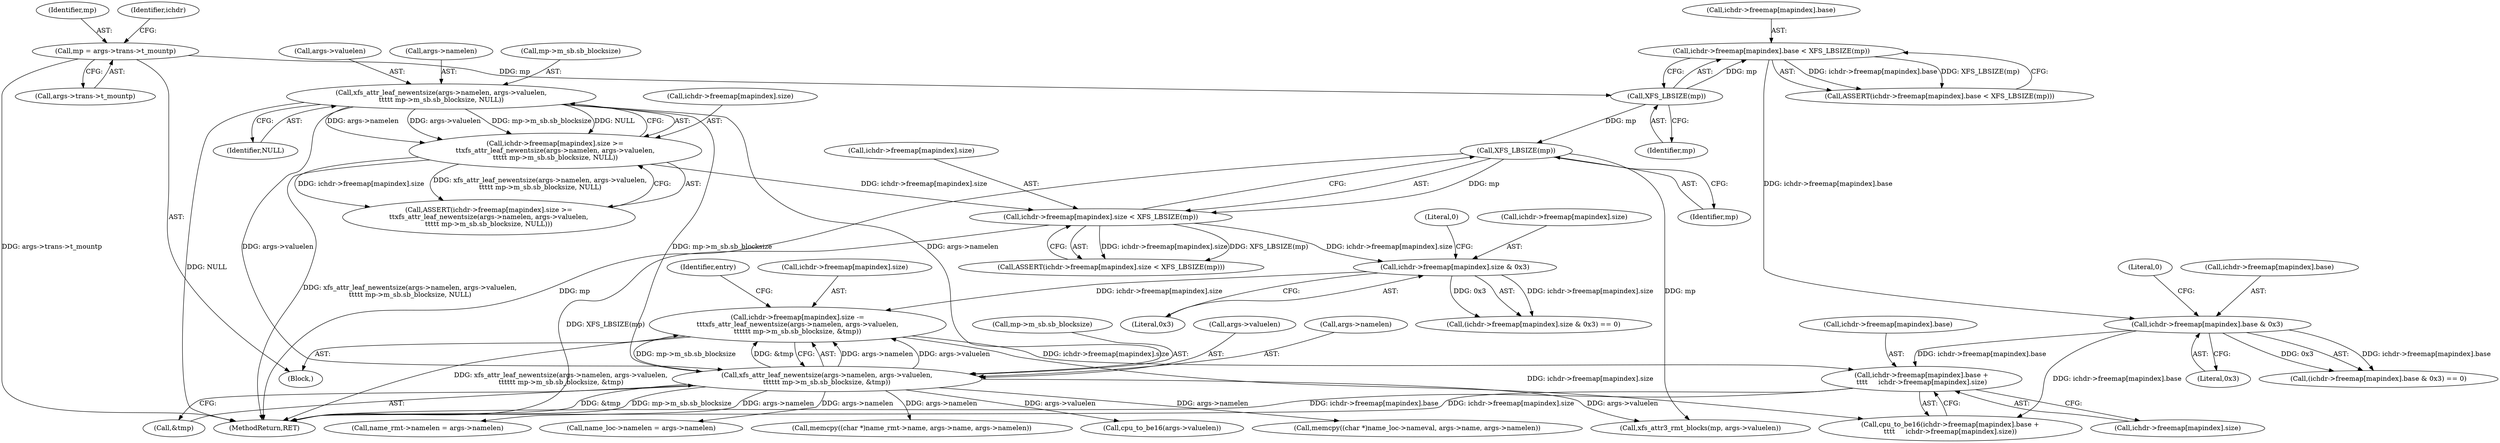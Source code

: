 digraph "0_linux_8275cdd0e7ac550dcce2b3ef6d2fb3b808c1ae59_2@API" {
"1000303" [label="(Call,ichdr->freemap[mapindex].base +\n\t\t\t\t     ichdr->freemap[mapindex].size)"];
"1000221" [label="(Call,ichdr->freemap[mapindex].base & 0x3)"];
"1000209" [label="(Call,ichdr->freemap[mapindex].base < XFS_LBSIZE(mp))"];
"1000217" [label="(Call,XFS_LBSIZE(mp))"];
"1000201" [label="(Call,mp = args->trans->t_mountp)"];
"1000276" [label="(Call,ichdr->freemap[mapindex].size -=\n\t\t\txfs_attr_leaf_newentsize(args->namelen, args->valuelen,\n\t\t\t\t\t\t mp->m_sb.sb_blocksize, &tmp))"];
"1000284" [label="(Call,xfs_attr_leaf_newentsize(args->namelen, args->valuelen,\n\t\t\t\t\t\t mp->m_sb.sb_blocksize, &tmp))"];
"1000240" [label="(Call,xfs_attr_leaf_newentsize(args->namelen, args->valuelen,\n\t\t\t\t\t mp->m_sb.sb_blocksize, NULL))"];
"1000266" [label="(Call,ichdr->freemap[mapindex].size & 0x3)"];
"1000254" [label="(Call,ichdr->freemap[mapindex].size < XFS_LBSIZE(mp))"];
"1000232" [label="(Call,ichdr->freemap[mapindex].size >=\n\t\txfs_attr_leaf_newentsize(args->namelen, args->valuelen,\n\t\t\t\t\t mp->m_sb.sb_blocksize, NULL))"];
"1000262" [label="(Call,XFS_LBSIZE(mp))"];
"1000311" [label="(Call,ichdr->freemap[mapindex].size)"];
"1000296" [label="(Call,&tmp)"];
"1000210" [label="(Call,ichdr->freemap[mapindex].base)"];
"1000302" [label="(Call,cpu_to_be16(ichdr->freemap[mapindex].base +\n\t\t\t\t     ichdr->freemap[mapindex].size))"];
"1000217" [label="(Call,XFS_LBSIZE(mp))"];
"1000229" [label="(Literal,0x3)"];
"1000284" [label="(Call,xfs_attr_leaf_newentsize(args->namelen, args->valuelen,\n\t\t\t\t\t\t mp->m_sb.sb_blocksize, &tmp))"];
"1000494" [label="(Call,name_rmt->namelen = args->namelen)"];
"1000275" [label="(Literal,0)"];
"1000203" [label="(Call,args->trans->t_mountp)"];
"1000262" [label="(Call,XFS_LBSIZE(mp))"];
"1000537" [label="(Call,xfs_attr3_rmt_blocks(mp, args->valuelen))"];
"1000244" [label="(Call,args->valuelen)"];
"1000202" [label="(Identifier,mp)"];
"1000201" [label="(Call,mp = args->trans->t_mountp)"];
"1000291" [label="(Call,mp->m_sb.sb_blocksize)"];
"1000254" [label="(Call,ichdr->freemap[mapindex].size < XFS_LBSIZE(mp))"];
"1000253" [label="(Call,ASSERT(ichdr->freemap[mapindex].size < XFS_LBSIZE(mp)))"];
"1000255" [label="(Call,ichdr->freemap[mapindex].size)"];
"1000218" [label="(Identifier,mp)"];
"1000274" [label="(Literal,0x3)"];
"1000303" [label="(Call,ichdr->freemap[mapindex].base +\n\t\t\t\t     ichdr->freemap[mapindex].size)"];
"1000304" [label="(Call,ichdr->freemap[mapindex].base)"];
"1000300" [label="(Identifier,entry)"];
"1000220" [label="(Call,(ichdr->freemap[mapindex].base & 0x3) == 0)"];
"1000267" [label="(Call,ichdr->freemap[mapindex].size)"];
"1000265" [label="(Call,(ichdr->freemap[mapindex].size & 0x3) == 0)"];
"1000209" [label="(Call,ichdr->freemap[mapindex].base < XFS_LBSIZE(mp))"];
"1000241" [label="(Call,args->namelen)"];
"1000221" [label="(Call,ichdr->freemap[mapindex].base & 0x3)"];
"1000240" [label="(Call,xfs_attr_leaf_newentsize(args->namelen, args->valuelen,\n\t\t\t\t\t mp->m_sb.sb_blocksize, NULL))"];
"1000277" [label="(Call,ichdr->freemap[mapindex].size)"];
"1000440" [label="(Call,name_loc->namelen = args->namelen)"];
"1000110" [label="(Block,)"];
"1000263" [label="(Identifier,mp)"];
"1000231" [label="(Call,ASSERT(ichdr->freemap[mapindex].size >=\n\t\txfs_attr_leaf_newentsize(args->namelen, args->valuelen,\n\t\t\t\t\t mp->m_sb.sb_blocksize, NULL)))"];
"1000252" [label="(Identifier,NULL)"];
"1000288" [label="(Call,args->valuelen)"];
"1000501" [label="(Call,memcpy((char *)name_rmt->name, args->name, args->namelen))"];
"1000233" [label="(Call,ichdr->freemap[mapindex].size)"];
"1000451" [label="(Call,cpu_to_be16(args->valuelen))"];
"1000276" [label="(Call,ichdr->freemap[mapindex].size -=\n\t\t\txfs_attr_leaf_newentsize(args->namelen, args->valuelen,\n\t\t\t\t\t\t mp->m_sb.sb_blocksize, &tmp))"];
"1000455" [label="(Call,memcpy((char *)name_loc->nameval, args->name, args->namelen))"];
"1000662" [label="(MethodReturn,RET)"];
"1000266" [label="(Call,ichdr->freemap[mapindex].size & 0x3)"];
"1000208" [label="(Call,ASSERT(ichdr->freemap[mapindex].base < XFS_LBSIZE(mp)))"];
"1000285" [label="(Call,args->namelen)"];
"1000230" [label="(Literal,0)"];
"1000247" [label="(Call,mp->m_sb.sb_blocksize)"];
"1000213" [label="(Identifier,ichdr)"];
"1000222" [label="(Call,ichdr->freemap[mapindex].base)"];
"1000232" [label="(Call,ichdr->freemap[mapindex].size >=\n\t\txfs_attr_leaf_newentsize(args->namelen, args->valuelen,\n\t\t\t\t\t mp->m_sb.sb_blocksize, NULL))"];
"1000303" -> "1000302"  [label="AST: "];
"1000303" -> "1000311"  [label="CFG: "];
"1000304" -> "1000303"  [label="AST: "];
"1000311" -> "1000303"  [label="AST: "];
"1000302" -> "1000303"  [label="CFG: "];
"1000303" -> "1000662"  [label="DDG: ichdr->freemap[mapindex].base"];
"1000303" -> "1000662"  [label="DDG: ichdr->freemap[mapindex].size"];
"1000221" -> "1000303"  [label="DDG: ichdr->freemap[mapindex].base"];
"1000276" -> "1000303"  [label="DDG: ichdr->freemap[mapindex].size"];
"1000221" -> "1000220"  [label="AST: "];
"1000221" -> "1000229"  [label="CFG: "];
"1000222" -> "1000221"  [label="AST: "];
"1000229" -> "1000221"  [label="AST: "];
"1000230" -> "1000221"  [label="CFG: "];
"1000221" -> "1000220"  [label="DDG: ichdr->freemap[mapindex].base"];
"1000221" -> "1000220"  [label="DDG: 0x3"];
"1000209" -> "1000221"  [label="DDG: ichdr->freemap[mapindex].base"];
"1000221" -> "1000302"  [label="DDG: ichdr->freemap[mapindex].base"];
"1000209" -> "1000208"  [label="AST: "];
"1000209" -> "1000217"  [label="CFG: "];
"1000210" -> "1000209"  [label="AST: "];
"1000217" -> "1000209"  [label="AST: "];
"1000208" -> "1000209"  [label="CFG: "];
"1000209" -> "1000208"  [label="DDG: ichdr->freemap[mapindex].base"];
"1000209" -> "1000208"  [label="DDG: XFS_LBSIZE(mp)"];
"1000217" -> "1000209"  [label="DDG: mp"];
"1000217" -> "1000218"  [label="CFG: "];
"1000218" -> "1000217"  [label="AST: "];
"1000201" -> "1000217"  [label="DDG: mp"];
"1000217" -> "1000262"  [label="DDG: mp"];
"1000201" -> "1000110"  [label="AST: "];
"1000201" -> "1000203"  [label="CFG: "];
"1000202" -> "1000201"  [label="AST: "];
"1000203" -> "1000201"  [label="AST: "];
"1000213" -> "1000201"  [label="CFG: "];
"1000201" -> "1000662"  [label="DDG: args->trans->t_mountp"];
"1000276" -> "1000110"  [label="AST: "];
"1000276" -> "1000284"  [label="CFG: "];
"1000277" -> "1000276"  [label="AST: "];
"1000284" -> "1000276"  [label="AST: "];
"1000300" -> "1000276"  [label="CFG: "];
"1000276" -> "1000662"  [label="DDG: xfs_attr_leaf_newentsize(args->namelen, args->valuelen,\n\t\t\t\t\t\t mp->m_sb.sb_blocksize, &tmp)"];
"1000284" -> "1000276"  [label="DDG: args->namelen"];
"1000284" -> "1000276"  [label="DDG: args->valuelen"];
"1000284" -> "1000276"  [label="DDG: mp->m_sb.sb_blocksize"];
"1000284" -> "1000276"  [label="DDG: &tmp"];
"1000266" -> "1000276"  [label="DDG: ichdr->freemap[mapindex].size"];
"1000276" -> "1000302"  [label="DDG: ichdr->freemap[mapindex].size"];
"1000284" -> "1000296"  [label="CFG: "];
"1000285" -> "1000284"  [label="AST: "];
"1000288" -> "1000284"  [label="AST: "];
"1000291" -> "1000284"  [label="AST: "];
"1000296" -> "1000284"  [label="AST: "];
"1000284" -> "1000662"  [label="DDG: mp->m_sb.sb_blocksize"];
"1000284" -> "1000662"  [label="DDG: &tmp"];
"1000240" -> "1000284"  [label="DDG: args->namelen"];
"1000240" -> "1000284"  [label="DDG: args->valuelen"];
"1000240" -> "1000284"  [label="DDG: mp->m_sb.sb_blocksize"];
"1000284" -> "1000440"  [label="DDG: args->namelen"];
"1000284" -> "1000451"  [label="DDG: args->valuelen"];
"1000284" -> "1000455"  [label="DDG: args->namelen"];
"1000284" -> "1000494"  [label="DDG: args->namelen"];
"1000284" -> "1000501"  [label="DDG: args->namelen"];
"1000284" -> "1000537"  [label="DDG: args->valuelen"];
"1000240" -> "1000232"  [label="AST: "];
"1000240" -> "1000252"  [label="CFG: "];
"1000241" -> "1000240"  [label="AST: "];
"1000244" -> "1000240"  [label="AST: "];
"1000247" -> "1000240"  [label="AST: "];
"1000252" -> "1000240"  [label="AST: "];
"1000232" -> "1000240"  [label="CFG: "];
"1000240" -> "1000662"  [label="DDG: NULL"];
"1000240" -> "1000232"  [label="DDG: args->namelen"];
"1000240" -> "1000232"  [label="DDG: args->valuelen"];
"1000240" -> "1000232"  [label="DDG: mp->m_sb.sb_blocksize"];
"1000240" -> "1000232"  [label="DDG: NULL"];
"1000266" -> "1000265"  [label="AST: "];
"1000266" -> "1000274"  [label="CFG: "];
"1000267" -> "1000266"  [label="AST: "];
"1000274" -> "1000266"  [label="AST: "];
"1000275" -> "1000266"  [label="CFG: "];
"1000266" -> "1000265"  [label="DDG: ichdr->freemap[mapindex].size"];
"1000266" -> "1000265"  [label="DDG: 0x3"];
"1000254" -> "1000266"  [label="DDG: ichdr->freemap[mapindex].size"];
"1000254" -> "1000253"  [label="AST: "];
"1000254" -> "1000262"  [label="CFG: "];
"1000255" -> "1000254"  [label="AST: "];
"1000262" -> "1000254"  [label="AST: "];
"1000253" -> "1000254"  [label="CFG: "];
"1000254" -> "1000662"  [label="DDG: XFS_LBSIZE(mp)"];
"1000254" -> "1000253"  [label="DDG: ichdr->freemap[mapindex].size"];
"1000254" -> "1000253"  [label="DDG: XFS_LBSIZE(mp)"];
"1000232" -> "1000254"  [label="DDG: ichdr->freemap[mapindex].size"];
"1000262" -> "1000254"  [label="DDG: mp"];
"1000232" -> "1000231"  [label="AST: "];
"1000233" -> "1000232"  [label="AST: "];
"1000231" -> "1000232"  [label="CFG: "];
"1000232" -> "1000662"  [label="DDG: xfs_attr_leaf_newentsize(args->namelen, args->valuelen,\n\t\t\t\t\t mp->m_sb.sb_blocksize, NULL)"];
"1000232" -> "1000231"  [label="DDG: ichdr->freemap[mapindex].size"];
"1000232" -> "1000231"  [label="DDG: xfs_attr_leaf_newentsize(args->namelen, args->valuelen,\n\t\t\t\t\t mp->m_sb.sb_blocksize, NULL)"];
"1000262" -> "1000263"  [label="CFG: "];
"1000263" -> "1000262"  [label="AST: "];
"1000262" -> "1000662"  [label="DDG: mp"];
"1000262" -> "1000537"  [label="DDG: mp"];
}
